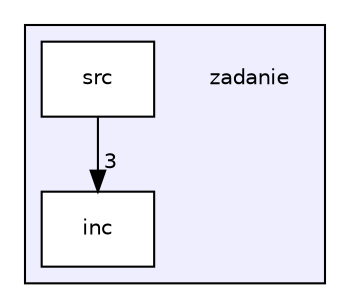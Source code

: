 digraph "C:/Users/Ania/workspace/zadanie/" {
  compound=true
  node [ fontsize="10", fontname="Helvetica"];
  edge [ labelfontsize="10", labelfontname="Helvetica"];
  subgraph clusterdir_13c5b1b01c16aef42a1238b9abcb8723 {
    graph [ bgcolor="#eeeeff", pencolor="black", label="" URL="dir_13c5b1b01c16aef42a1238b9abcb8723.html"];
    dir_13c5b1b01c16aef42a1238b9abcb8723 [shape=plaintext label="zadanie"];
    dir_a196cc08bd03509cd123a686b88f62dc [shape=box label="inc" color="black" fillcolor="white" style="filled" URL="dir_a196cc08bd03509cd123a686b88f62dc.html"];
    dir_97b80f7d07976ca84683aa575f196689 [shape=box label="src" color="black" fillcolor="white" style="filled" URL="dir_97b80f7d07976ca84683aa575f196689.html"];
  }
  dir_97b80f7d07976ca84683aa575f196689->dir_a196cc08bd03509cd123a686b88f62dc [headlabel="3", labeldistance=1.5 headhref="dir_000001_000002.html"];
}
